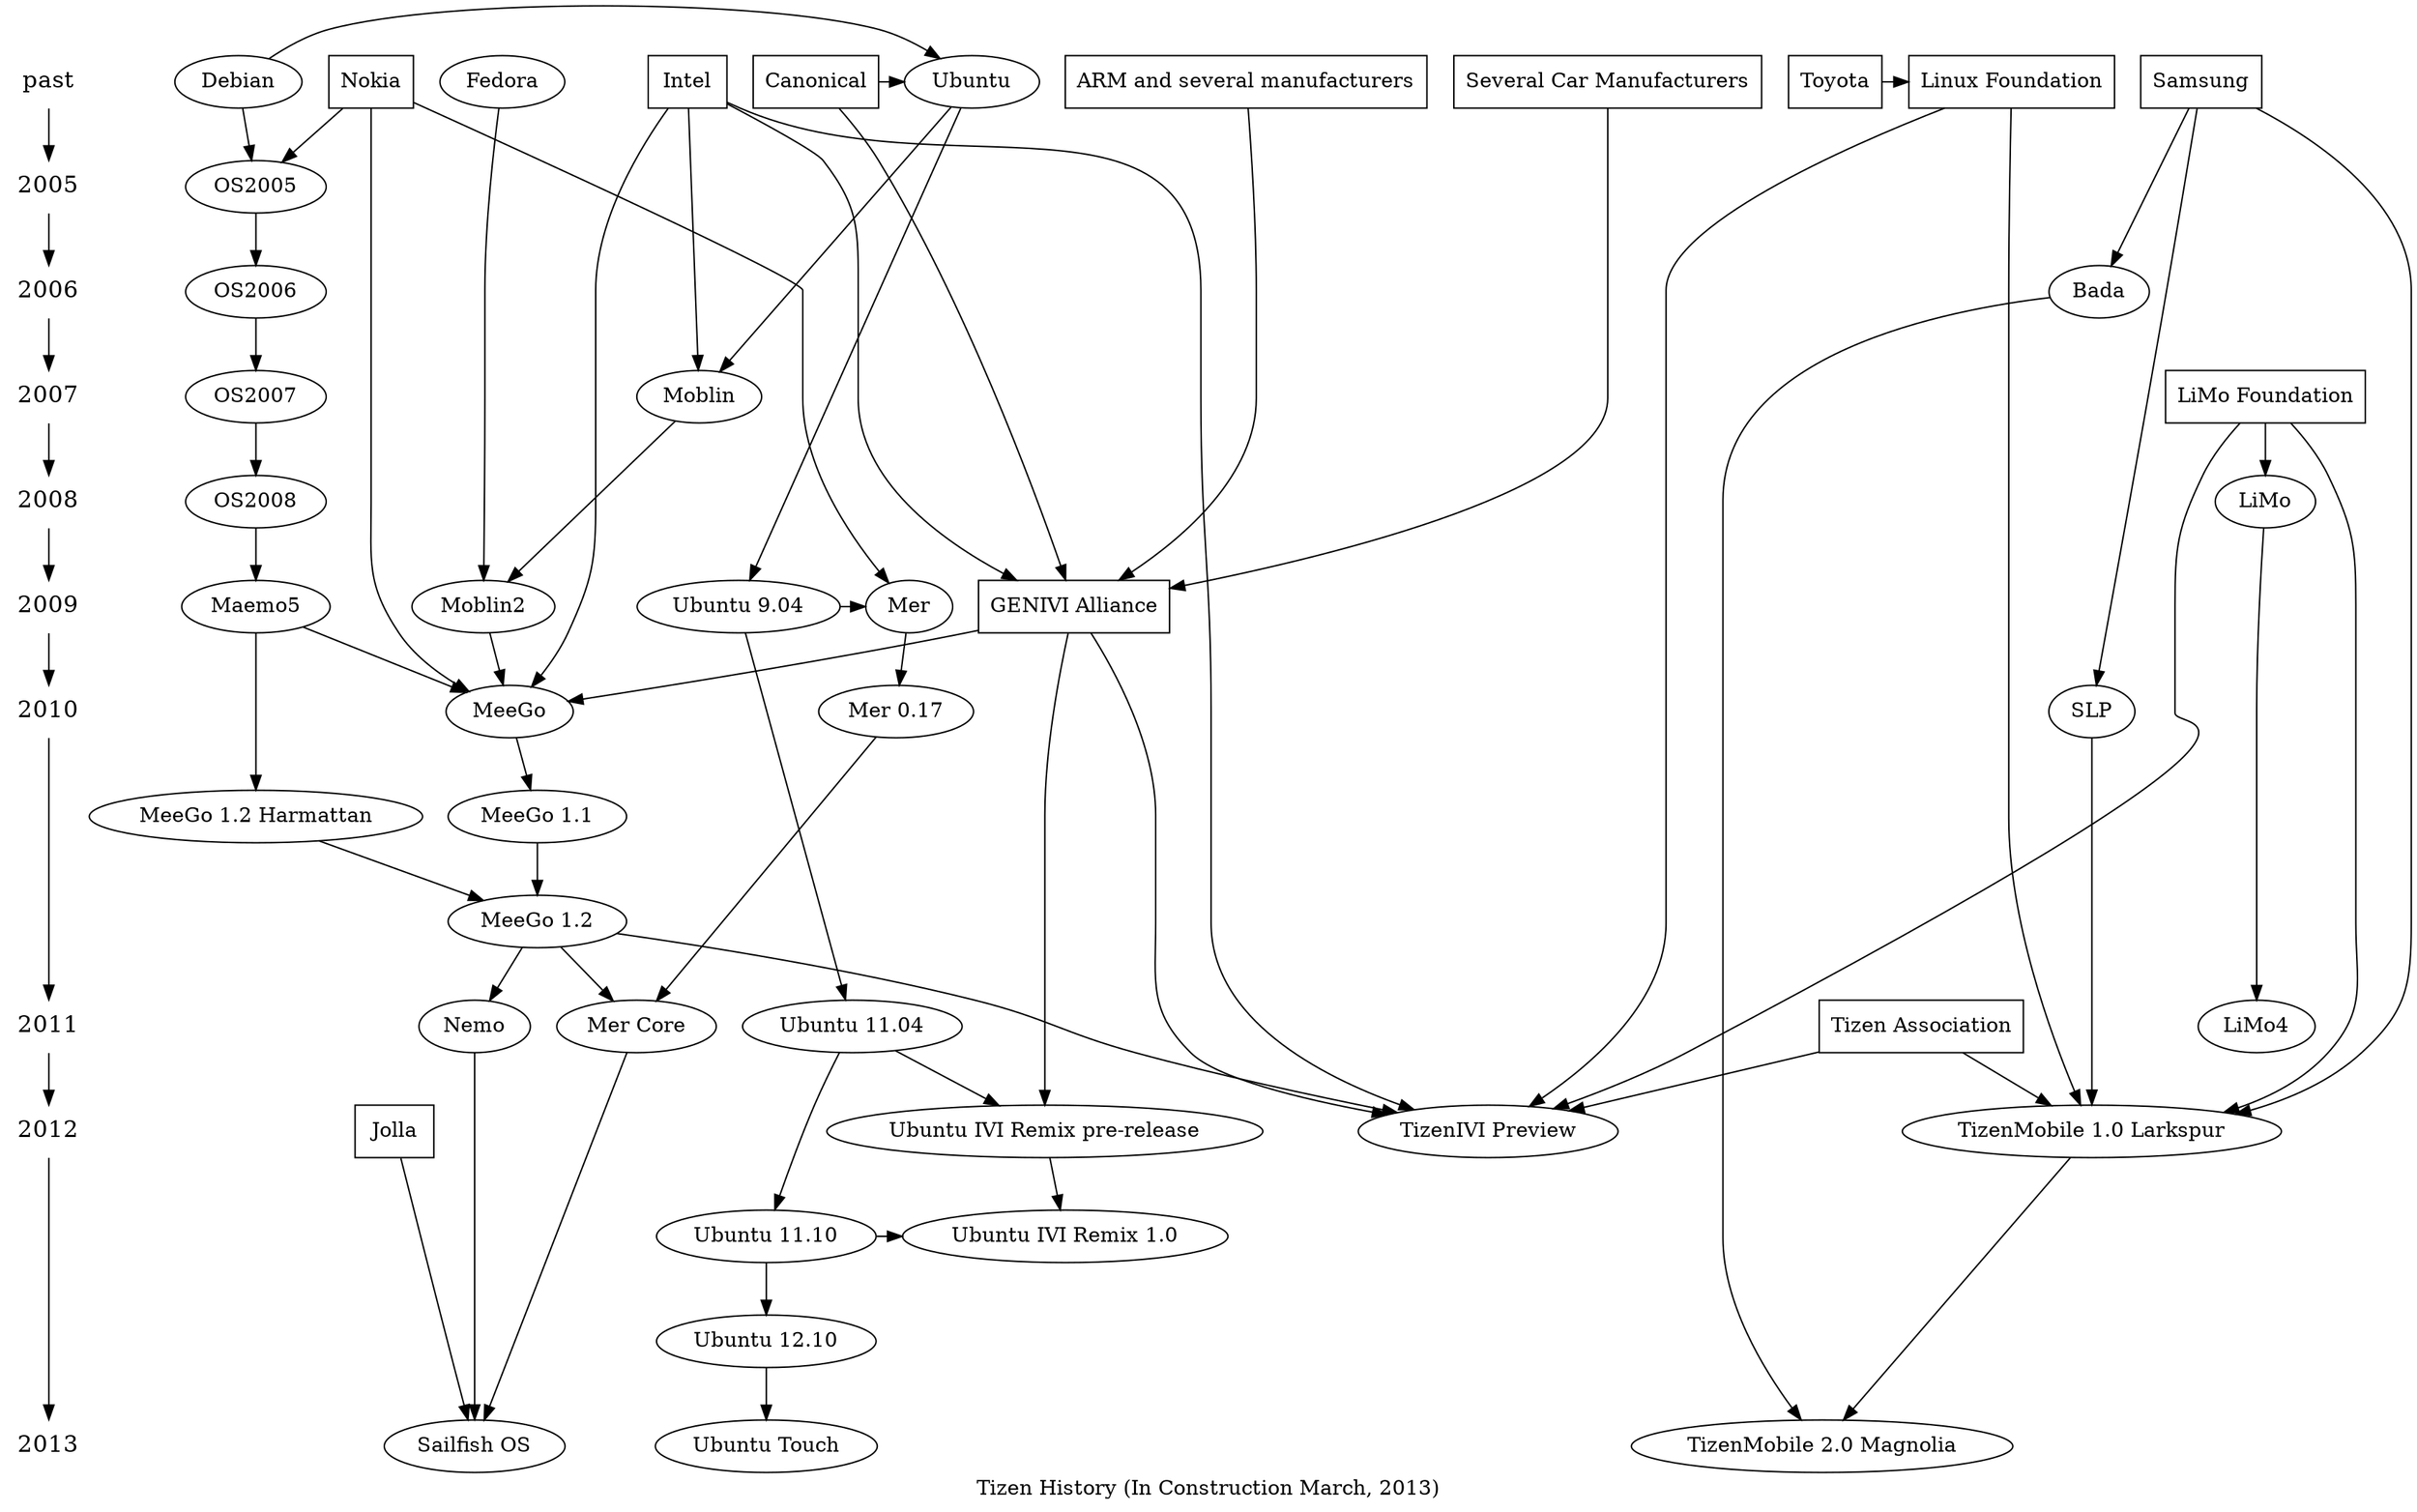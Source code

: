 digraph tizenhistory {
graph [label="Tizen History (In Construction March, 2013)"]
/*timeline*/
{
	node [shape=plaintext, fontsize=16];
	"past" -> /*1990 ->
	1991 -> 1992 -> 1993 -> 1994 -> 1995 ->
	1996 -> 1997 -> 1998 -> 1999 -> 2000 ->
	2001 -> 2002 -> 2003 -> 2004 ->*/ 2005 ->
	2006 -> 2007 -> 2008 -> 2009 -> 2010 ->
	2011 -> 2012 -> 2013;
}

/* Organizations */
{
	node [shape=box];
	{ rank = same; "past"; "Nokia"}
	{ rank = same; "past"; "Intel"}
	{ rank = same; "past"; "Samsung"}
	{ rank = same; "past"; "ARM and several manufacturers"}
	{ rank = same; "past"; "Several Car Manufacturers"}
	{ rank = same; "past"; "Canonical"}
	{ rank = same; "past"; "Linux Foundation"}
	{ rank = same; "past"; "Toyota"}
	{ rank = same; "2007"; "LiMo Foundation"}
	{ rank = same; "2009"; "GENIVI Alliance"}
	{ rank = same; "2011"; "Tizen Association"} //?
	{ rank = same; "2012"; "Jolla"} //?
"Toyota" -> "Linux Foundation";
"Intel" -> "GENIVI Alliance";
"Several Car Manufacturers" -> "GENIVI Alliance";
"ARM and several manufacturers" -> "GENIVI Alliance";
"Canonical" -> "GENIVI Alliance";
}

/* Technologies */
{
	node [shape=plaintext];
//	"HTML5";
}

/* OS */
{ rank = same; "past"; "Ubuntu"; "Fedora"; "Debian"}
{ rank = same; 2005; "OS2005"}
{ rank = same; 2006; "OS2006"}
{ rank = same; 2007; "OS2007"; "Moblin"}
{ rank = same; 2008; "OS2008"; "LiMo"}
{ rank = same; 2009; "Maemo5"; "Moblin2"; "Ubuntu 9.04"; "Mer"}
{ rank = same; 2010; "MeeGo"; "Mer 0.17"; "SLP"}
{ rank = same; 2011; "Ubuntu 11.04"; "LiMo4"; "Nemo"}
{ rank = same; "Ubuntu 11.10"; "Ubuntu IVI Remix 1.0"}
{ rank = same; 2012; "TizenMobile 1.0 Larkspur"; "TizenIVI Preview"};
{ rank = same; 2013; "TizenMobile 2.0 Magnolia"; "Sailfish OS"; "Ubuntu Touch"}
	"Debian" -> "Ubuntu";
	"Debian" -> "OS2005" -> "OS2006" -> "OS2007" -> "OS2008" -> "Maemo5" -> "MeeGo";
	"Ubuntu" -> "Moblin" -> "Moblin2";
	"Fedora" -> "Moblin2" -> "MeeGo";
	"Ubuntu 9.04" -> "Mer" -> "Mer 0.17" -> "Mer Core";
	"LiMo" -> "LiMo4";
	"MeeGo" -> "MeeGo 1.1" -> "MeeGo 1.2" -> "TizenIVI Preview";
	"Maemo5" -> "MeeGo 1.2 Harmattan";
	"MeeGo 1.2" -> "Mer Core";
	"MeeGo 1.2" -> "Nemo" -> "Sailfish OS";
	"Mer Core" -> "Sailfish OS";
	"MeeGo 1.2 Harmattan" -> "MeeGo 1.2";
	"SLP" -> "TizenMobile 1.0 Larkspur";
	"Bada" -> "TizenMobile 2.0 Magnolia";
	"TizenMobile 1.0 Larkspur" -> "TizenMobile 2.0 Magnolia";
	"Ubuntu" -> "Ubuntu 9.04" -> "Ubuntu 11.04" -> "Ubuntu 11.10" -> "Ubuntu IVI Remix 1.0";
	"Ubuntu 11.04" -> "Ubuntu IVI Remix pre-release" -> "Ubuntu IVI Remix 1.0";
	"Ubuntu 11.10" -> "Ubuntu 12.10" -> "Ubuntu Touch";

"Canonical" -> "Ubuntu";
"Nokia" -> "OS2005";
"Intel" -> "Moblin";
"Intel" -> "MeeGo";
"Nokia" -> "Mer";
"Nokia" -> "MeeGo";
"Samsung" -> "Bada";
"Samsung" -> "SLP";
"Intel" -> "TizenIVI Preview";
"Samsung" -> "TizenMobile 1.0 Larkspur";
"GENIVI Alliance" -> "MeeGo";
"GENIVI Alliance" -> "TizenIVI Preview";
"GENIVI Alliance" -> "Ubuntu IVI Remix pre-release";
"LiMo Foundation" -> "LiMo";
"LiMo Foundation" -> "TizenIVI Preview";
"LiMo Foundation" -> "TizenMobile 1.0 Larkspur";
"Tizen Association" -> "TizenIVI Preview";
"Tizen Association" -> "TizenMobile 1.0 Larkspur";
"Linux Foundation" -> "TizenIVI Preview";
"Linux Foundation" -> "TizenMobile 1.0 Larkspur";
"Jolla" -> "Sailfish OS"
}

